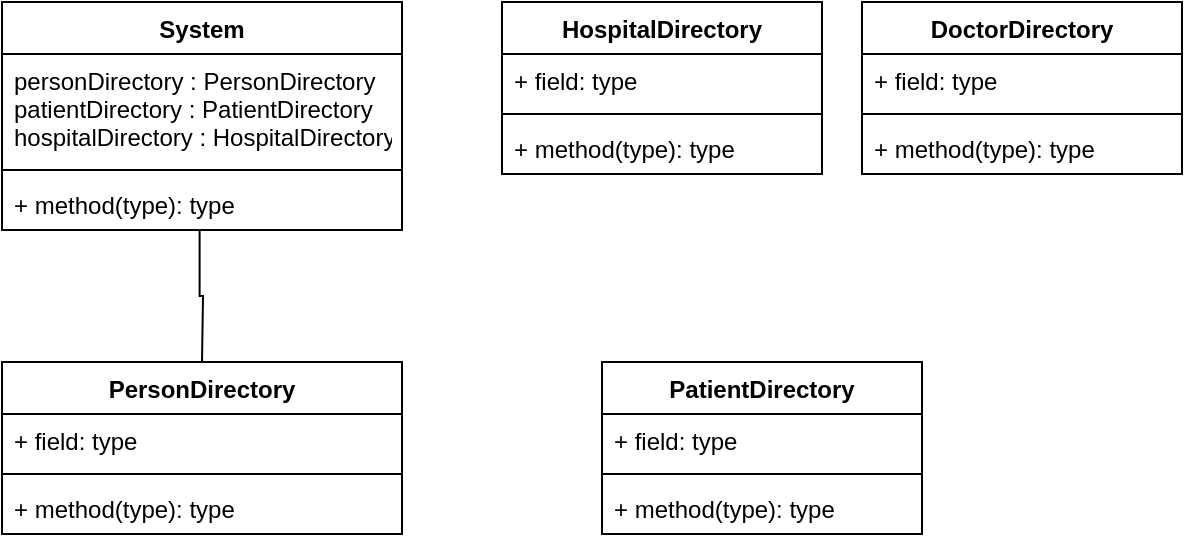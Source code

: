 <mxfile version="20.4.0" type="github">
  <diagram id="u2w2lTo1zRF6fQT_hPif" name="Page-1">
    <mxGraphModel dx="1038" dy="547" grid="1" gridSize="10" guides="1" tooltips="1" connect="1" arrows="1" fold="1" page="1" pageScale="1" pageWidth="850" pageHeight="1100" math="0" shadow="0">
      <root>
        <mxCell id="0" />
        <mxCell id="1" parent="0" />
        <mxCell id="tvuS10xg2Qq-FuHhub2J-1" value="System" style="swimlane;fontStyle=1;align=center;verticalAlign=top;childLayout=stackLayout;horizontal=1;startSize=26;horizontalStack=0;resizeParent=1;resizeParentMax=0;resizeLast=0;collapsible=1;marginBottom=0;" vertex="1" parent="1">
          <mxGeometry x="40" y="20" width="200" height="114" as="geometry" />
        </mxCell>
        <mxCell id="tvuS10xg2Qq-FuHhub2J-2" value="personDirectory : PersonDirectory&#xa;patientDirectory : PatientDirectory&#xa;hospitalDirectory : HospitalDirectory" style="text;strokeColor=none;fillColor=none;align=left;verticalAlign=top;spacingLeft=4;spacingRight=4;overflow=hidden;rotatable=0;points=[[0,0.5],[1,0.5]];portConstraint=eastwest;" vertex="1" parent="tvuS10xg2Qq-FuHhub2J-1">
          <mxGeometry y="26" width="200" height="54" as="geometry" />
        </mxCell>
        <mxCell id="tvuS10xg2Qq-FuHhub2J-3" value="" style="line;strokeWidth=1;fillColor=none;align=left;verticalAlign=middle;spacingTop=-1;spacingLeft=3;spacingRight=3;rotatable=0;labelPosition=right;points=[];portConstraint=eastwest;strokeColor=inherit;" vertex="1" parent="tvuS10xg2Qq-FuHhub2J-1">
          <mxGeometry y="80" width="200" height="8" as="geometry" />
        </mxCell>
        <mxCell id="tvuS10xg2Qq-FuHhub2J-4" value="+ method(type): type" style="text;strokeColor=none;fillColor=none;align=left;verticalAlign=top;spacingLeft=4;spacingRight=4;overflow=hidden;rotatable=0;points=[[0,0.5],[1,0.5]];portConstraint=eastwest;" vertex="1" parent="tvuS10xg2Qq-FuHhub2J-1">
          <mxGeometry y="88" width="200" height="26" as="geometry" />
        </mxCell>
        <mxCell id="tvuS10xg2Qq-FuHhub2J-6" value="PatientDirectory" style="swimlane;fontStyle=1;align=center;verticalAlign=top;childLayout=stackLayout;horizontal=1;startSize=26;horizontalStack=0;resizeParent=1;resizeParentMax=0;resizeLast=0;collapsible=1;marginBottom=0;" vertex="1" parent="1">
          <mxGeometry x="340" y="200" width="160" height="86" as="geometry" />
        </mxCell>
        <mxCell id="tvuS10xg2Qq-FuHhub2J-7" value="+ field: type" style="text;strokeColor=none;fillColor=none;align=left;verticalAlign=top;spacingLeft=4;spacingRight=4;overflow=hidden;rotatable=0;points=[[0,0.5],[1,0.5]];portConstraint=eastwest;" vertex="1" parent="tvuS10xg2Qq-FuHhub2J-6">
          <mxGeometry y="26" width="160" height="26" as="geometry" />
        </mxCell>
        <mxCell id="tvuS10xg2Qq-FuHhub2J-8" value="" style="line;strokeWidth=1;fillColor=none;align=left;verticalAlign=middle;spacingTop=-1;spacingLeft=3;spacingRight=3;rotatable=0;labelPosition=right;points=[];portConstraint=eastwest;strokeColor=inherit;" vertex="1" parent="tvuS10xg2Qq-FuHhub2J-6">
          <mxGeometry y="52" width="160" height="8" as="geometry" />
        </mxCell>
        <mxCell id="tvuS10xg2Qq-FuHhub2J-9" value="+ method(type): type" style="text;strokeColor=none;fillColor=none;align=left;verticalAlign=top;spacingLeft=4;spacingRight=4;overflow=hidden;rotatable=0;points=[[0,0.5],[1,0.5]];portConstraint=eastwest;" vertex="1" parent="tvuS10xg2Qq-FuHhub2J-6">
          <mxGeometry y="60" width="160" height="26" as="geometry" />
        </mxCell>
        <mxCell id="tvuS10xg2Qq-FuHhub2J-37" style="edgeStyle=orthogonalEdgeStyle;rounded=0;orthogonalLoop=1;jettySize=auto;html=1;endArrow=none;endFill=0;entryX=0.494;entryY=1.008;entryDx=0;entryDy=0;entryPerimeter=0;" edge="1" parent="1" target="tvuS10xg2Qq-FuHhub2J-4">
          <mxGeometry relative="1" as="geometry">
            <mxPoint x="140" y="140" as="targetPoint" />
            <mxPoint x="140" y="200" as="sourcePoint" />
          </mxGeometry>
        </mxCell>
        <mxCell id="tvuS10xg2Qq-FuHhub2J-21" value="PersonDirectory" style="swimlane;fontStyle=1;align=center;verticalAlign=top;childLayout=stackLayout;horizontal=1;startSize=26;horizontalStack=0;resizeParent=1;resizeParentMax=0;resizeLast=0;collapsible=1;marginBottom=0;" vertex="1" parent="1">
          <mxGeometry x="40" y="200" width="200" height="86" as="geometry" />
        </mxCell>
        <mxCell id="tvuS10xg2Qq-FuHhub2J-22" value="+ field: type" style="text;strokeColor=none;fillColor=none;align=left;verticalAlign=top;spacingLeft=4;spacingRight=4;overflow=hidden;rotatable=0;points=[[0,0.5],[1,0.5]];portConstraint=eastwest;" vertex="1" parent="tvuS10xg2Qq-FuHhub2J-21">
          <mxGeometry y="26" width="200" height="26" as="geometry" />
        </mxCell>
        <mxCell id="tvuS10xg2Qq-FuHhub2J-23" value="" style="line;strokeWidth=1;fillColor=none;align=left;verticalAlign=middle;spacingTop=-1;spacingLeft=3;spacingRight=3;rotatable=0;labelPosition=right;points=[];portConstraint=eastwest;strokeColor=inherit;" vertex="1" parent="tvuS10xg2Qq-FuHhub2J-21">
          <mxGeometry y="52" width="200" height="8" as="geometry" />
        </mxCell>
        <mxCell id="tvuS10xg2Qq-FuHhub2J-24" value="+ method(type): type" style="text;strokeColor=none;fillColor=none;align=left;verticalAlign=top;spacingLeft=4;spacingRight=4;overflow=hidden;rotatable=0;points=[[0,0.5],[1,0.5]];portConstraint=eastwest;" vertex="1" parent="tvuS10xg2Qq-FuHhub2J-21">
          <mxGeometry y="60" width="200" height="26" as="geometry" />
        </mxCell>
        <mxCell id="tvuS10xg2Qq-FuHhub2J-29" value="DoctorDirectory" style="swimlane;fontStyle=1;align=center;verticalAlign=top;childLayout=stackLayout;horizontal=1;startSize=26;horizontalStack=0;resizeParent=1;resizeParentMax=0;resizeLast=0;collapsible=1;marginBottom=0;" vertex="1" parent="1">
          <mxGeometry x="470" y="20" width="160" height="86" as="geometry" />
        </mxCell>
        <mxCell id="tvuS10xg2Qq-FuHhub2J-30" value="+ field: type" style="text;strokeColor=none;fillColor=none;align=left;verticalAlign=top;spacingLeft=4;spacingRight=4;overflow=hidden;rotatable=0;points=[[0,0.5],[1,0.5]];portConstraint=eastwest;" vertex="1" parent="tvuS10xg2Qq-FuHhub2J-29">
          <mxGeometry y="26" width="160" height="26" as="geometry" />
        </mxCell>
        <mxCell id="tvuS10xg2Qq-FuHhub2J-31" value="" style="line;strokeWidth=1;fillColor=none;align=left;verticalAlign=middle;spacingTop=-1;spacingLeft=3;spacingRight=3;rotatable=0;labelPosition=right;points=[];portConstraint=eastwest;strokeColor=inherit;" vertex="1" parent="tvuS10xg2Qq-FuHhub2J-29">
          <mxGeometry y="52" width="160" height="8" as="geometry" />
        </mxCell>
        <mxCell id="tvuS10xg2Qq-FuHhub2J-32" value="+ method(type): type" style="text;strokeColor=none;fillColor=none;align=left;verticalAlign=top;spacingLeft=4;spacingRight=4;overflow=hidden;rotatable=0;points=[[0,0.5],[1,0.5]];portConstraint=eastwest;" vertex="1" parent="tvuS10xg2Qq-FuHhub2J-29">
          <mxGeometry y="60" width="160" height="26" as="geometry" />
        </mxCell>
        <mxCell id="tvuS10xg2Qq-FuHhub2J-33" value="HospitalDirectory" style="swimlane;fontStyle=1;align=center;verticalAlign=top;childLayout=stackLayout;horizontal=1;startSize=26;horizontalStack=0;resizeParent=1;resizeParentMax=0;resizeLast=0;collapsible=1;marginBottom=0;" vertex="1" parent="1">
          <mxGeometry x="290" y="20" width="160" height="86" as="geometry" />
        </mxCell>
        <mxCell id="tvuS10xg2Qq-FuHhub2J-34" value="+ field: type" style="text;strokeColor=none;fillColor=none;align=left;verticalAlign=top;spacingLeft=4;spacingRight=4;overflow=hidden;rotatable=0;points=[[0,0.5],[1,0.5]];portConstraint=eastwest;" vertex="1" parent="tvuS10xg2Qq-FuHhub2J-33">
          <mxGeometry y="26" width="160" height="26" as="geometry" />
        </mxCell>
        <mxCell id="tvuS10xg2Qq-FuHhub2J-35" value="" style="line;strokeWidth=1;fillColor=none;align=left;verticalAlign=middle;spacingTop=-1;spacingLeft=3;spacingRight=3;rotatable=0;labelPosition=right;points=[];portConstraint=eastwest;strokeColor=inherit;" vertex="1" parent="tvuS10xg2Qq-FuHhub2J-33">
          <mxGeometry y="52" width="160" height="8" as="geometry" />
        </mxCell>
        <mxCell id="tvuS10xg2Qq-FuHhub2J-36" value="+ method(type): type" style="text;strokeColor=none;fillColor=none;align=left;verticalAlign=top;spacingLeft=4;spacingRight=4;overflow=hidden;rotatable=0;points=[[0,0.5],[1,0.5]];portConstraint=eastwest;" vertex="1" parent="tvuS10xg2Qq-FuHhub2J-33">
          <mxGeometry y="60" width="160" height="26" as="geometry" />
        </mxCell>
      </root>
    </mxGraphModel>
  </diagram>
</mxfile>

